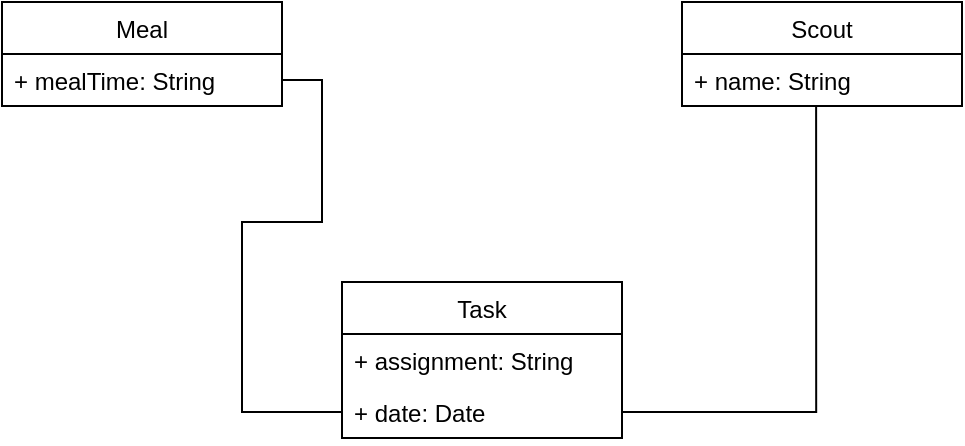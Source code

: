 <mxfile version="16.6.1" type="github" pages="2">
  <diagram id="BUnCDZeMnPIaPI9TMWip" name="Page-1">
    <mxGraphModel dx="758" dy="518" grid="1" gridSize="10" guides="1" tooltips="1" connect="1" arrows="1" fold="1" page="1" pageScale="1" pageWidth="850" pageHeight="1100" math="0" shadow="0">
      <root>
        <mxCell id="0" />
        <mxCell id="1" parent="0" />
        <mxCell id="IyQxzO0BuYULUW5PqMy8-2" value="Meal" style="swimlane;fontStyle=0;childLayout=stackLayout;horizontal=1;startSize=26;fillColor=none;horizontalStack=0;resizeParent=1;resizeParentMax=0;resizeLast=0;collapsible=1;marginBottom=0;" vertex="1" parent="1">
          <mxGeometry x="70" y="50" width="140" height="52" as="geometry" />
        </mxCell>
        <mxCell id="IyQxzO0BuYULUW5PqMy8-3" value="+ mealTime: String&#xa;" style="text;strokeColor=none;fillColor=none;align=left;verticalAlign=top;spacingLeft=4;spacingRight=4;overflow=hidden;rotatable=0;points=[[0,0.5],[1,0.5]];portConstraint=eastwest;" vertex="1" parent="IyQxzO0BuYULUW5PqMy8-2">
          <mxGeometry y="26" width="140" height="26" as="geometry" />
        </mxCell>
        <mxCell id="IyQxzO0BuYULUW5PqMy8-6" value="Scout" style="swimlane;fontStyle=0;childLayout=stackLayout;horizontal=1;startSize=26;fillColor=none;horizontalStack=0;resizeParent=1;resizeParentMax=0;resizeLast=0;collapsible=1;marginBottom=0;" vertex="1" parent="1">
          <mxGeometry x="410" y="50" width="140" height="52" as="geometry" />
        </mxCell>
        <mxCell id="IyQxzO0BuYULUW5PqMy8-7" value="+ name: String" style="text;strokeColor=none;fillColor=none;align=left;verticalAlign=top;spacingLeft=4;spacingRight=4;overflow=hidden;rotatable=0;points=[[0,0.5],[1,0.5]];portConstraint=eastwest;" vertex="1" parent="IyQxzO0BuYULUW5PqMy8-6">
          <mxGeometry y="26" width="140" height="26" as="geometry" />
        </mxCell>
        <mxCell id="IyQxzO0BuYULUW5PqMy8-10" value="Task" style="swimlane;fontStyle=0;childLayout=stackLayout;horizontal=1;startSize=26;fillColor=none;horizontalStack=0;resizeParent=1;resizeParentMax=0;resizeLast=0;collapsible=1;marginBottom=0;" vertex="1" parent="1">
          <mxGeometry x="240" y="190" width="140" height="78" as="geometry" />
        </mxCell>
        <mxCell id="IyQxzO0BuYULUW5PqMy8-11" value="+ assignment: String" style="text;strokeColor=none;fillColor=none;align=left;verticalAlign=top;spacingLeft=4;spacingRight=4;overflow=hidden;rotatable=0;points=[[0,0.5],[1,0.5]];portConstraint=eastwest;" vertex="1" parent="IyQxzO0BuYULUW5PqMy8-10">
          <mxGeometry y="26" width="140" height="26" as="geometry" />
        </mxCell>
        <mxCell id="IyQxzO0BuYULUW5PqMy8-12" value="+ date: Date" style="text;strokeColor=none;fillColor=none;align=left;verticalAlign=top;spacingLeft=4;spacingRight=4;overflow=hidden;rotatable=0;points=[[0,0.5],[1,0.5]];portConstraint=eastwest;" vertex="1" parent="IyQxzO0BuYULUW5PqMy8-10">
          <mxGeometry y="52" width="140" height="26" as="geometry" />
        </mxCell>
        <mxCell id="IyQxzO0BuYULUW5PqMy8-14" style="edgeStyle=orthogonalEdgeStyle;rounded=0;orthogonalLoop=1;jettySize=auto;html=1;exitX=1;exitY=0.5;exitDx=0;exitDy=0;entryX=0;entryY=0.5;entryDx=0;entryDy=0;endArrow=none;endFill=0;" edge="1" parent="1" source="IyQxzO0BuYULUW5PqMy8-3" target="IyQxzO0BuYULUW5PqMy8-12">
          <mxGeometry relative="1" as="geometry">
            <Array as="points">
              <mxPoint x="230" y="89" />
              <mxPoint x="230" y="160" />
              <mxPoint x="190" y="160" />
              <mxPoint x="190" y="255" />
            </Array>
          </mxGeometry>
        </mxCell>
        <mxCell id="IyQxzO0BuYULUW5PqMy8-16" style="edgeStyle=orthogonalEdgeStyle;rounded=0;orthogonalLoop=1;jettySize=auto;html=1;exitX=1;exitY=0.5;exitDx=0;exitDy=0;entryX=0.479;entryY=1;entryDx=0;entryDy=0;endArrow=none;endFill=0;entryPerimeter=0;" edge="1" parent="1" source="IyQxzO0BuYULUW5PqMy8-12" target="IyQxzO0BuYULUW5PqMy8-7">
          <mxGeometry relative="1" as="geometry">
            <mxPoint x="550" y="115" as="targetPoint" />
          </mxGeometry>
        </mxCell>
      </root>
    </mxGraphModel>
  </diagram>
  <diagram id="bwPkGhjLt5PSOUMPXuKh" name="Page-2">
    <mxGraphModel dx="758" dy="518" grid="1" gridSize="10" guides="1" tooltips="1" connect="1" arrows="1" fold="1" page="1" pageScale="1" pageWidth="850" pageHeight="1100" math="0" shadow="0">
      <root>
        <mxCell id="GbGiML6aqAEK4TkLKTES-0" />
        <mxCell id="GbGiML6aqAEK4TkLKTES-1" parent="GbGiML6aqAEK4TkLKTES-0" />
        <mxCell id="GbGiML6aqAEK4TkLKTES-2" value="name" style="whiteSpace=wrap;html=1;" vertex="1" parent="GbGiML6aqAEK4TkLKTES-1">
          <mxGeometry x="60" y="100" width="120" height="20" as="geometry" />
        </mxCell>
        <mxCell id="GbGiML6aqAEK4TkLKTES-3" value="&lt;b&gt;Scount&lt;/b&gt;" style="text;html=1;align=center;verticalAlign=middle;resizable=0;points=[];autosize=1;strokeColor=none;fillColor=none;" vertex="1" parent="GbGiML6aqAEK4TkLKTES-1">
          <mxGeometry x="50" y="80" width="60" height="20" as="geometry" />
        </mxCell>
        <mxCell id="GbGiML6aqAEK4TkLKTES-4" value="&lt;b&gt;Task&lt;/b&gt;" style="text;html=1;align=center;verticalAlign=middle;resizable=0;points=[];autosize=1;strokeColor=none;fillColor=none;" vertex="1" parent="GbGiML6aqAEK4TkLKTES-1">
          <mxGeometry x="200" y="240" width="40" height="20" as="geometry" />
        </mxCell>
        <mxCell id="GbGiML6aqAEK4TkLKTES-5" value="&lt;b&gt;Meal&lt;/b&gt;" style="text;html=1;align=center;verticalAlign=middle;resizable=0;points=[];autosize=1;strokeColor=none;fillColor=none;" vertex="1" parent="GbGiML6aqAEK4TkLKTES-1">
          <mxGeometry x="320" y="80" width="40" height="20" as="geometry" />
        </mxCell>
        <mxCell id="GbGiML6aqAEK4TkLKTES-6" value="meal_time" style="whiteSpace=wrap;html=1;" vertex="1" parent="GbGiML6aqAEK4TkLKTES-1">
          <mxGeometry x="440" y="100" width="120" height="20" as="geometry" />
        </mxCell>
        <mxCell id="GbGiML6aqAEK4TkLKTES-9" value="scout" style="whiteSpace=wrap;html=1;" vertex="1" parent="GbGiML6aqAEK4TkLKTES-1">
          <mxGeometry x="200" y="280" width="120" height="20" as="geometry" />
        </mxCell>
        <mxCell id="GbGiML6aqAEK4TkLKTES-10" value="task" style="whiteSpace=wrap;html=1;" vertex="1" parent="GbGiML6aqAEK4TkLKTES-1">
          <mxGeometry x="320" y="280" width="120" height="20" as="geometry" />
        </mxCell>
        <mxCell id="GbGiML6aqAEK4TkLKTES-11" value="date" style="whiteSpace=wrap;html=1;" vertex="1" parent="GbGiML6aqAEK4TkLKTES-1">
          <mxGeometry x="560" y="100" width="120" height="20" as="geometry" />
        </mxCell>
        <mxCell id="GbGiML6aqAEK4TkLKTES-12" value="PK" style="whiteSpace=wrap;html=1;fillColor=#f8cecc;strokeColor=#b85450;" vertex="1" parent="GbGiML6aqAEK4TkLKTES-1">
          <mxGeometry x="200" y="300" width="360" height="20" as="geometry" />
        </mxCell>
        <mxCell id="GbGiML6aqAEK4TkLKTES-16" style="edgeStyle=orthogonalEdgeStyle;rounded=0;orthogonalLoop=1;jettySize=auto;html=1;exitX=0.5;exitY=1;exitDx=0;exitDy=0;entryX=0;entryY=0.5;entryDx=0;entryDy=0;endArrow=none;endFill=0;" edge="1" parent="GbGiML6aqAEK4TkLKTES-1" source="GbGiML6aqAEK4TkLKTES-13" target="GbGiML6aqAEK4TkLKTES-14">
          <mxGeometry relative="1" as="geometry" />
        </mxCell>
        <mxCell id="GbGiML6aqAEK4TkLKTES-13" value="PK" style="whiteSpace=wrap;html=1;fillColor=#f8cecc;strokeColor=#b85450;" vertex="1" parent="GbGiML6aqAEK4TkLKTES-1">
          <mxGeometry x="60" y="120" width="120" height="20" as="geometry" />
        </mxCell>
        <mxCell id="GbGiML6aqAEK4TkLKTES-14" value="FK" style="whiteSpace=wrap;html=1;fillColor=#dae8fc;strokeColor=#6c8ebf;" vertex="1" parent="GbGiML6aqAEK4TkLKTES-1">
          <mxGeometry x="200" y="260" width="120" height="20" as="geometry" />
        </mxCell>
        <mxCell id="GbGiML6aqAEK4TkLKTES-15" value="FK" style="whiteSpace=wrap;html=1;fillColor=#dae8fc;strokeColor=#6c8ebf;" vertex="1" parent="GbGiML6aqAEK4TkLKTES-1">
          <mxGeometry x="440" y="260" width="120" height="20" as="geometry" />
        </mxCell>
        <mxCell id="GbGiML6aqAEK4TkLKTES-19" style="edgeStyle=orthogonalEdgeStyle;rounded=0;orthogonalLoop=1;jettySize=auto;html=1;exitX=0.5;exitY=1;exitDx=0;exitDy=0;entryX=0.5;entryY=0;entryDx=0;entryDy=0;endArrow=none;endFill=0;" edge="1" parent="GbGiML6aqAEK4TkLKTES-1" source="GbGiML6aqAEK4TkLKTES-18" target="GbGiML6aqAEK4TkLKTES-15">
          <mxGeometry relative="1" as="geometry" />
        </mxCell>
        <mxCell id="GbGiML6aqAEK4TkLKTES-18" value="PK" style="whiteSpace=wrap;html=1;fillColor=#f8cecc;strokeColor=#b85450;" vertex="1" parent="GbGiML6aqAEK4TkLKTES-1">
          <mxGeometry x="320" y="120" width="120" height="20" as="geometry" />
        </mxCell>
        <mxCell id="GbGiML6aqAEK4TkLKTES-20" value="meal_id" style="whiteSpace=wrap;html=1;" vertex="1" parent="GbGiML6aqAEK4TkLKTES-1">
          <mxGeometry x="320" y="100" width="120" height="20" as="geometry" />
        </mxCell>
        <mxCell id="GbGiML6aqAEK4TkLKTES-21" value="meal_id" style="whiteSpace=wrap;html=1;" vertex="1" parent="GbGiML6aqAEK4TkLKTES-1">
          <mxGeometry x="440" y="280" width="120" height="20" as="geometry" />
        </mxCell>
        <mxCell id="GbGiML6aqAEK4TkLKTES-22" value="*..1" style="text;html=1;align=center;verticalAlign=middle;resizable=0;points=[];autosize=1;strokeColor=none;fillColor=none;" vertex="1" parent="GbGiML6aqAEK4TkLKTES-1">
          <mxGeometry x="90" y="140" width="30" height="20" as="geometry" />
        </mxCell>
        <mxCell id="GbGiML6aqAEK4TkLKTES-23" value="1..*" style="text;html=1;align=center;verticalAlign=middle;resizable=0;points=[];autosize=1;strokeColor=none;fillColor=none;" vertex="1" parent="GbGiML6aqAEK4TkLKTES-1">
          <mxGeometry x="170" y="270" width="30" height="20" as="geometry" />
        </mxCell>
        <mxCell id="GbGiML6aqAEK4TkLKTES-24" value="1..*" style="text;html=1;align=center;verticalAlign=middle;resizable=0;points=[];autosize=1;strokeColor=none;fillColor=none;" vertex="1" parent="GbGiML6aqAEK4TkLKTES-1">
          <mxGeometry x="470" y="240" width="30" height="20" as="geometry" />
        </mxCell>
        <mxCell id="GbGiML6aqAEK4TkLKTES-25" value="*..1" style="text;html=1;align=center;verticalAlign=middle;resizable=0;points=[];autosize=1;strokeColor=none;fillColor=none;" vertex="1" parent="GbGiML6aqAEK4TkLKTES-1">
          <mxGeometry x="380" y="140" width="30" height="20" as="geometry" />
        </mxCell>
      </root>
    </mxGraphModel>
  </diagram>
</mxfile>
